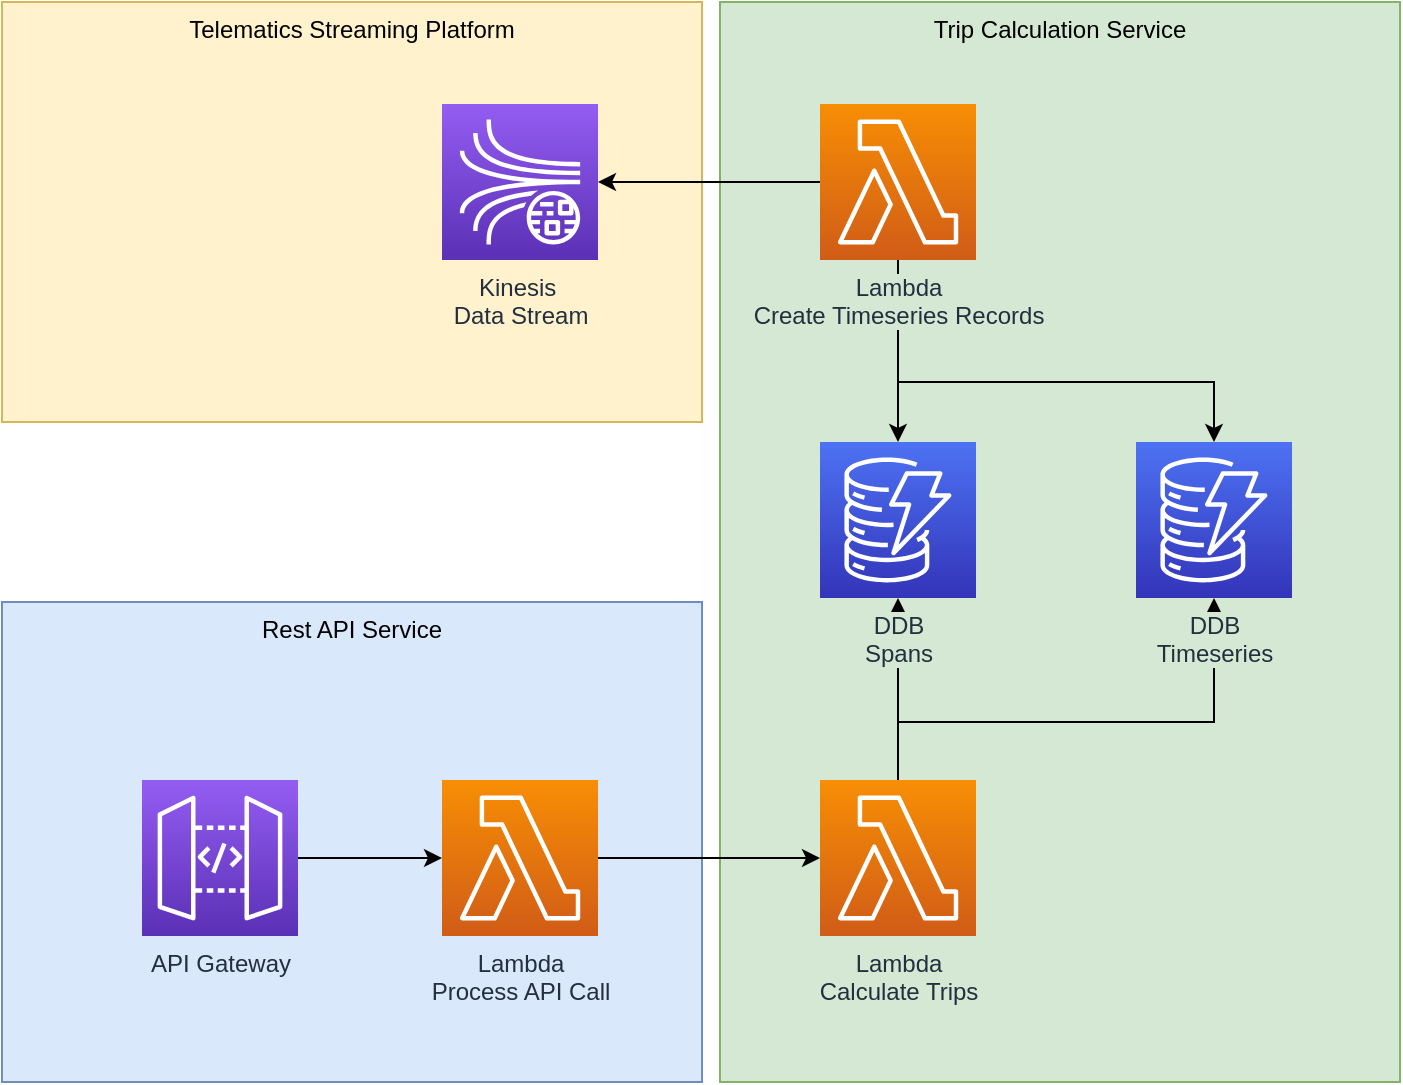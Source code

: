<mxfile version="11.1.4" type="device"><diagram id="cFvs8kTImCDsDHKY6xh2" name="Page-1"><mxGraphModel dx="946" dy="631" grid="1" gridSize="10" guides="1" tooltips="1" connect="1" arrows="1" fold="1" page="1" pageScale="1" pageWidth="827" pageHeight="1169" math="0" shadow="0"><root><mxCell id="0"/><mxCell id="1" parent="0"/><mxCell id="FHL4T-eW0B85xRsIYJ9y-21" value="Rest API Service" style="fillColor=#dae8fc;strokeColor=#6c8ebf;dashed=0;verticalAlign=top;fontStyle=0;" vertex="1" parent="1"><mxGeometry x="64" y="370" width="350" height="240" as="geometry"/></mxCell><mxCell id="FHL4T-eW0B85xRsIYJ9y-20" value="Telematics Streaming Platform" style="fillColor=#fff2cc;strokeColor=#d6b656;dashed=0;verticalAlign=top;fontStyle=0;" vertex="1" parent="1"><mxGeometry x="64" y="70" width="350" height="210" as="geometry"/></mxCell><mxCell id="FHL4T-eW0B85xRsIYJ9y-18" value="Trip Calculation Service" style="fillColor=#d5e8d4;strokeColor=#82b366;dashed=0;verticalAlign=top;fontStyle=0;" vertex="1" parent="1"><mxGeometry x="423" y="70" width="340" height="540" as="geometry"/></mxCell><mxCell id="FHL4T-eW0B85xRsIYJ9y-1" value="Kinesis&amp;nbsp;&lt;br&gt;Data Stream" style="outlineConnect=0;fontColor=#232F3E;gradientColor=#945DF2;gradientDirection=north;fillColor=#5A30B5;strokeColor=#ffffff;dashed=0;verticalLabelPosition=bottom;verticalAlign=top;align=center;html=1;fontSize=12;fontStyle=0;aspect=fixed;shape=mxgraph.aws4.resourceIcon;resIcon=mxgraph.aws4.kinesis_data_streams;" vertex="1" parent="1"><mxGeometry x="284" y="121" width="78" height="78" as="geometry"/></mxCell><mxCell id="FHL4T-eW0B85xRsIYJ9y-4" style="edgeStyle=orthogonalEdgeStyle;rounded=0;orthogonalLoop=1;jettySize=auto;html=1;" edge="1" parent="1" source="FHL4T-eW0B85xRsIYJ9y-2" target="FHL4T-eW0B85xRsIYJ9y-1"><mxGeometry relative="1" as="geometry"/></mxCell><mxCell id="FHL4T-eW0B85xRsIYJ9y-6" style="edgeStyle=orthogonalEdgeStyle;rounded=0;orthogonalLoop=1;jettySize=auto;html=1;" edge="1" parent="1" source="FHL4T-eW0B85xRsIYJ9y-2" target="FHL4T-eW0B85xRsIYJ9y-5"><mxGeometry relative="1" as="geometry"/></mxCell><mxCell id="FHL4T-eW0B85xRsIYJ9y-9" style="edgeStyle=orthogonalEdgeStyle;rounded=0;orthogonalLoop=1;jettySize=auto;html=1;" edge="1" parent="1" source="FHL4T-eW0B85xRsIYJ9y-2" target="FHL4T-eW0B85xRsIYJ9y-7"><mxGeometry relative="1" as="geometry"><Array as="points"><mxPoint x="512" y="260"/><mxPoint x="670" y="260"/></Array></mxGeometry></mxCell><mxCell id="FHL4T-eW0B85xRsIYJ9y-11" style="edgeStyle=orthogonalEdgeStyle;rounded=0;orthogonalLoop=1;jettySize=auto;html=1;" edge="1" parent="1" source="FHL4T-eW0B85xRsIYJ9y-10" target="FHL4T-eW0B85xRsIYJ9y-5"><mxGeometry relative="1" as="geometry"/></mxCell><mxCell id="FHL4T-eW0B85xRsIYJ9y-14" style="edgeStyle=orthogonalEdgeStyle;rounded=0;orthogonalLoop=1;jettySize=auto;html=1;" edge="1" parent="1" source="FHL4T-eW0B85xRsIYJ9y-10" target="FHL4T-eW0B85xRsIYJ9y-7"><mxGeometry relative="1" as="geometry"><Array as="points"><mxPoint x="512" y="430"/><mxPoint x="670" y="430"/></Array></mxGeometry></mxCell><mxCell id="FHL4T-eW0B85xRsIYJ9y-10" value="Lambda&lt;br&gt;Calculate Trips" style="outlineConnect=0;fontColor=#232F3E;gradientColor=#F78E04;gradientDirection=north;fillColor=#D05C17;strokeColor=#ffffff;dashed=0;verticalLabelPosition=bottom;verticalAlign=top;align=center;html=1;fontSize=12;fontStyle=0;aspect=fixed;shape=mxgraph.aws4.resourceIcon;resIcon=mxgraph.aws4.lambda;" vertex="1" parent="1"><mxGeometry x="473" y="459" width="78" height="78" as="geometry"/></mxCell><mxCell id="FHL4T-eW0B85xRsIYJ9y-13" style="edgeStyle=orthogonalEdgeStyle;rounded=0;orthogonalLoop=1;jettySize=auto;html=1;" edge="1" parent="1" source="FHL4T-eW0B85xRsIYJ9y-12" target="FHL4T-eW0B85xRsIYJ9y-10"><mxGeometry relative="1" as="geometry"/></mxCell><mxCell id="FHL4T-eW0B85xRsIYJ9y-12" value="Lambda&lt;br&gt;Process API Call" style="outlineConnect=0;fontColor=#232F3E;gradientColor=#F78E04;gradientDirection=north;fillColor=#D05C17;strokeColor=#ffffff;dashed=0;verticalLabelPosition=bottom;verticalAlign=top;align=center;html=1;fontSize=12;fontStyle=0;aspect=fixed;shape=mxgraph.aws4.resourceIcon;resIcon=mxgraph.aws4.lambda;" vertex="1" parent="1"><mxGeometry x="284" y="459" width="78" height="78" as="geometry"/></mxCell><mxCell id="FHL4T-eW0B85xRsIYJ9y-16" style="edgeStyle=orthogonalEdgeStyle;rounded=0;orthogonalLoop=1;jettySize=auto;html=1;" edge="1" parent="1" source="FHL4T-eW0B85xRsIYJ9y-15" target="FHL4T-eW0B85xRsIYJ9y-12"><mxGeometry relative="1" as="geometry"/></mxCell><mxCell id="FHL4T-eW0B85xRsIYJ9y-15" value="API Gateway" style="outlineConnect=0;fontColor=#232F3E;gradientColor=#945DF2;gradientDirection=north;fillColor=#5A30B5;strokeColor=#ffffff;dashed=0;verticalLabelPosition=bottom;verticalAlign=top;align=center;html=1;fontSize=12;fontStyle=0;aspect=fixed;shape=mxgraph.aws4.resourceIcon;resIcon=mxgraph.aws4.api_gateway;" vertex="1" parent="1"><mxGeometry x="134" y="459" width="78" height="78" as="geometry"/></mxCell><mxCell id="FHL4T-eW0B85xRsIYJ9y-5" value="&lt;span style=&quot;background-color: rgb(213 , 232 , 212)&quot;&gt;DDB&lt;br&gt;Spans&lt;/span&gt;" style="outlineConnect=0;fontColor=#232F3E;gradientColor=#4D72F3;gradientDirection=north;fillColor=#3334B9;strokeColor=#ffffff;dashed=0;verticalLabelPosition=bottom;verticalAlign=top;align=center;html=1;fontSize=12;fontStyle=0;aspect=fixed;shape=mxgraph.aws4.resourceIcon;resIcon=mxgraph.aws4.dynamodb;" vertex="1" parent="1"><mxGeometry x="473" y="290" width="78" height="78" as="geometry"/></mxCell><mxCell id="FHL4T-eW0B85xRsIYJ9y-7" value="&lt;span style=&quot;background-color: rgb(213 , 232 , 212)&quot;&gt;DDB&lt;br&gt;Timeseries&lt;/span&gt;" style="outlineConnect=0;fontColor=#232F3E;gradientColor=#4D72F3;gradientDirection=north;fillColor=#3334B9;strokeColor=#ffffff;dashed=0;verticalLabelPosition=bottom;verticalAlign=top;align=center;html=1;fontSize=12;fontStyle=0;aspect=fixed;shape=mxgraph.aws4.resourceIcon;resIcon=mxgraph.aws4.dynamodb;" vertex="1" parent="1"><mxGeometry x="631" y="290" width="78" height="78" as="geometry"/></mxCell><mxCell id="FHL4T-eW0B85xRsIYJ9y-2" value="&lt;span style=&quot;background-color: rgb(213 , 232 , 212)&quot;&gt;Lambda&lt;br&gt;Create Timeseries Records&lt;/span&gt;" style="outlineConnect=0;fontColor=#232F3E;gradientColor=#F78E04;gradientDirection=north;fillColor=#D05C17;strokeColor=#ffffff;dashed=0;verticalLabelPosition=bottom;verticalAlign=top;align=center;html=1;fontSize=12;fontStyle=0;aspect=fixed;shape=mxgraph.aws4.resourceIcon;resIcon=mxgraph.aws4.lambda;" vertex="1" parent="1"><mxGeometry x="473" y="121" width="78" height="78" as="geometry"/></mxCell></root></mxGraphModel></diagram></mxfile>